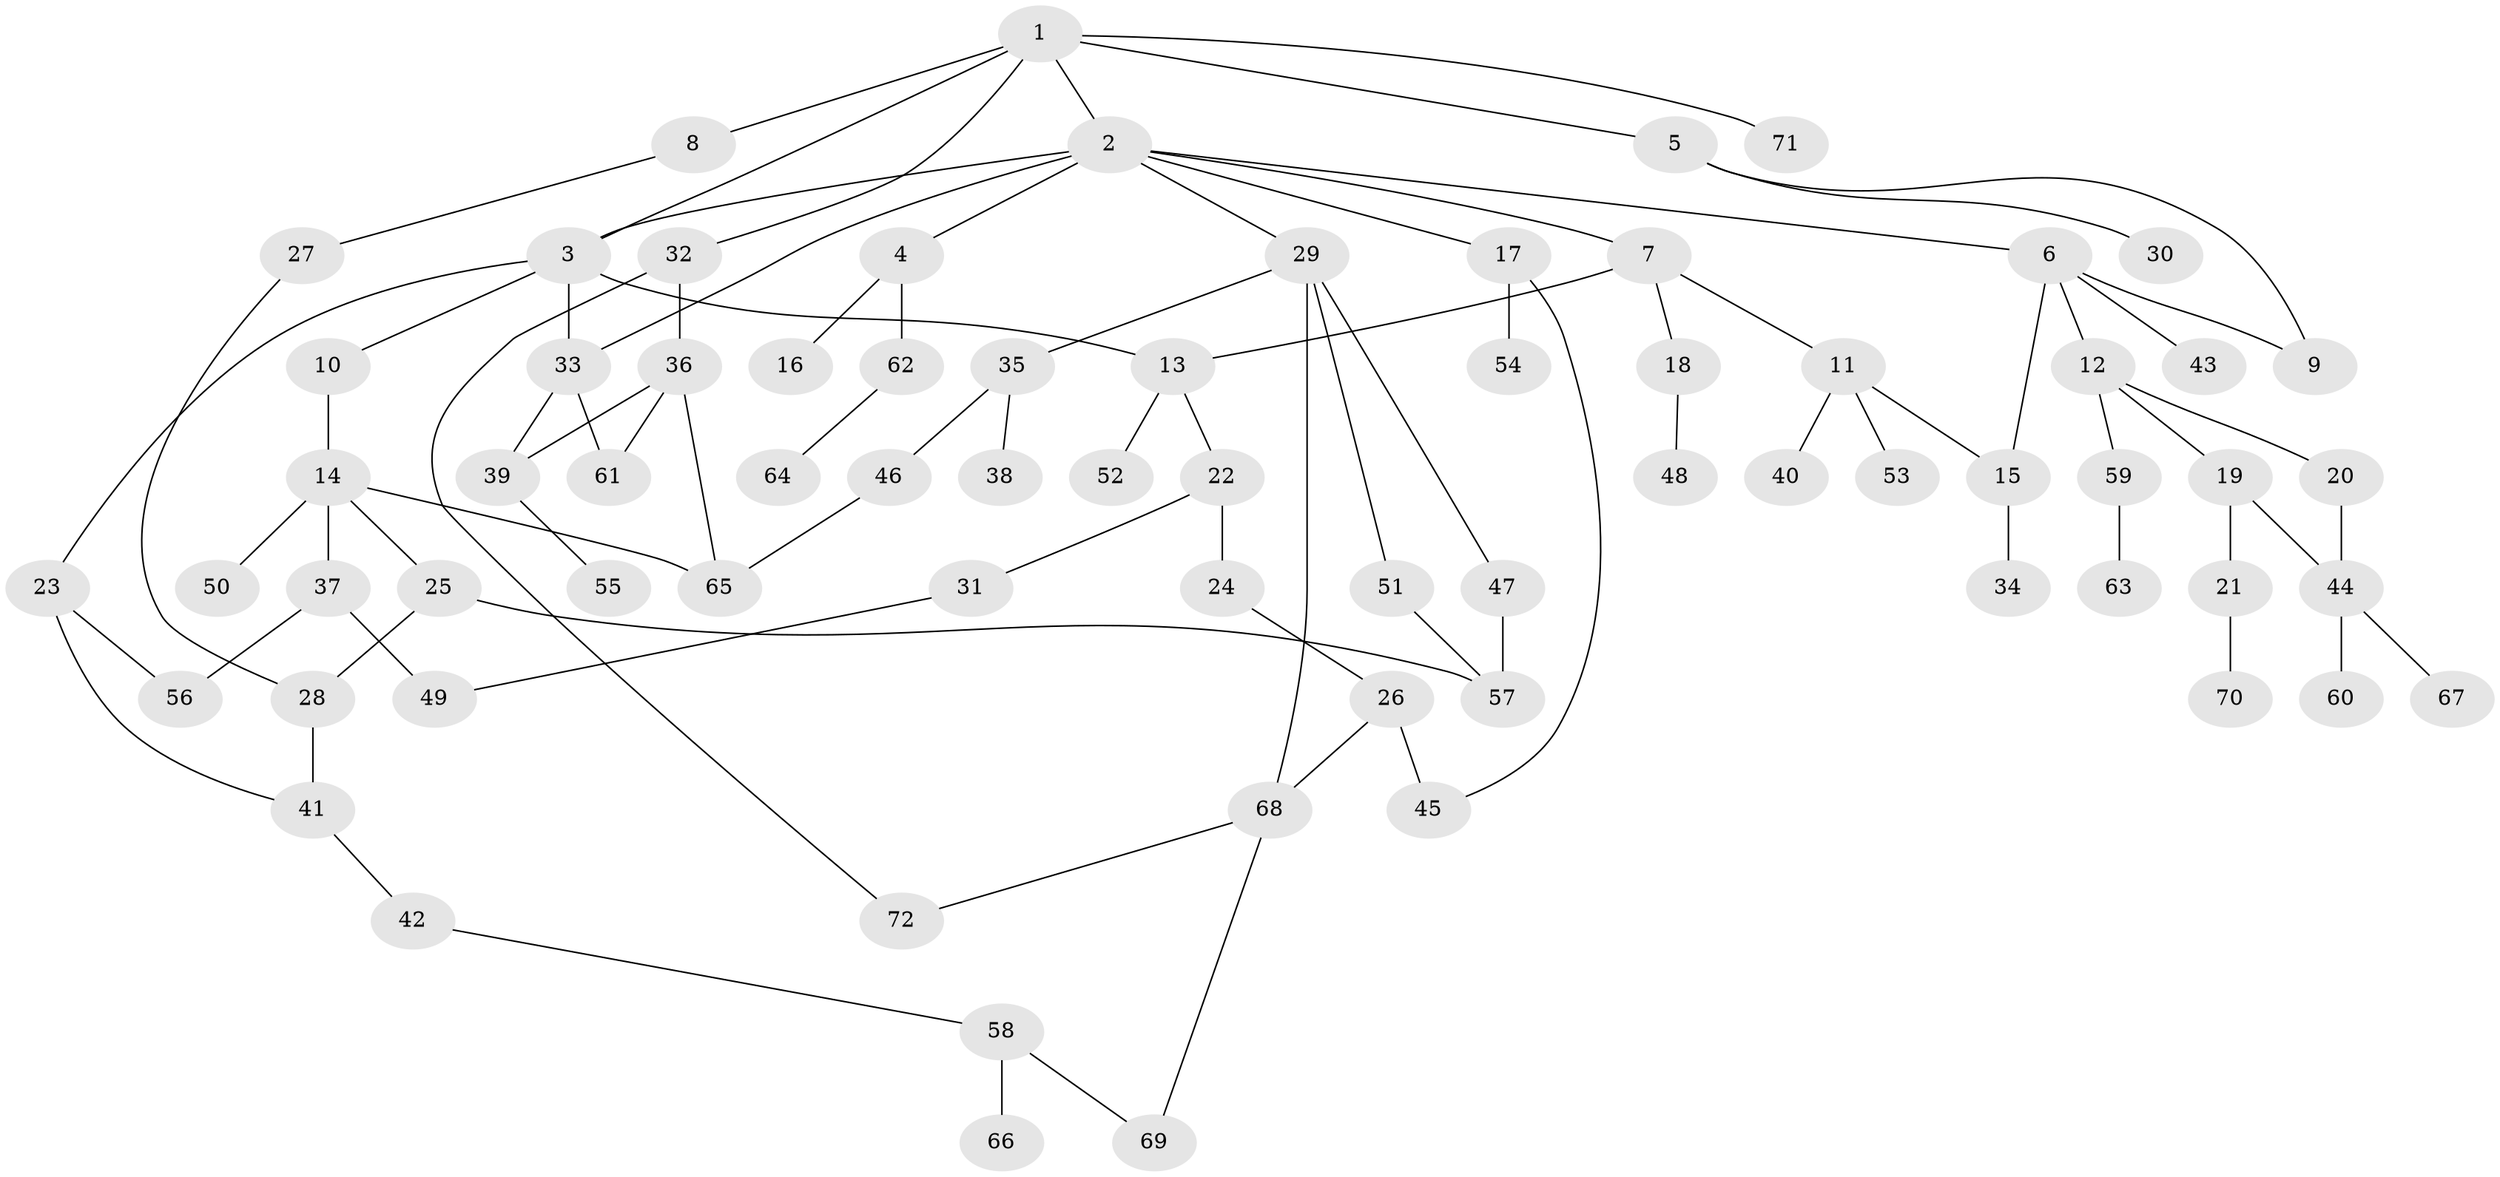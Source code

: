 // coarse degree distribution, {4: 0.16666666666666666, 10: 0.027777777777777776, 2: 0.2222222222222222, 3: 0.2777777777777778, 6: 0.027777777777777776, 1: 0.25, 5: 0.027777777777777776}
// Generated by graph-tools (version 1.1) at 2025/49/03/04/25 22:49:11]
// undirected, 72 vertices, 91 edges
graph export_dot {
  node [color=gray90,style=filled];
  1;
  2;
  3;
  4;
  5;
  6;
  7;
  8;
  9;
  10;
  11;
  12;
  13;
  14;
  15;
  16;
  17;
  18;
  19;
  20;
  21;
  22;
  23;
  24;
  25;
  26;
  27;
  28;
  29;
  30;
  31;
  32;
  33;
  34;
  35;
  36;
  37;
  38;
  39;
  40;
  41;
  42;
  43;
  44;
  45;
  46;
  47;
  48;
  49;
  50;
  51;
  52;
  53;
  54;
  55;
  56;
  57;
  58;
  59;
  60;
  61;
  62;
  63;
  64;
  65;
  66;
  67;
  68;
  69;
  70;
  71;
  72;
  1 -- 2;
  1 -- 5;
  1 -- 8;
  1 -- 32;
  1 -- 71;
  1 -- 3;
  2 -- 3;
  2 -- 4;
  2 -- 6;
  2 -- 7;
  2 -- 17;
  2 -- 29;
  2 -- 33;
  3 -- 10;
  3 -- 23;
  3 -- 13;
  3 -- 33;
  4 -- 16;
  4 -- 62;
  5 -- 30;
  5 -- 9;
  6 -- 9;
  6 -- 12;
  6 -- 43;
  6 -- 15;
  7 -- 11;
  7 -- 13;
  7 -- 18;
  8 -- 27;
  10 -- 14;
  11 -- 15;
  11 -- 40;
  11 -- 53;
  12 -- 19;
  12 -- 20;
  12 -- 59;
  13 -- 22;
  13 -- 52;
  14 -- 25;
  14 -- 37;
  14 -- 50;
  14 -- 65;
  15 -- 34;
  17 -- 45;
  17 -- 54;
  18 -- 48;
  19 -- 21;
  19 -- 44;
  20 -- 44;
  21 -- 70;
  22 -- 24;
  22 -- 31;
  23 -- 56;
  23 -- 41;
  24 -- 26;
  25 -- 28;
  25 -- 57;
  26 -- 68;
  26 -- 45;
  27 -- 28;
  28 -- 41;
  29 -- 35;
  29 -- 47;
  29 -- 51;
  29 -- 68;
  31 -- 49;
  32 -- 36;
  32 -- 72;
  33 -- 39;
  33 -- 61;
  35 -- 38;
  35 -- 46;
  36 -- 39;
  36 -- 61;
  36 -- 65;
  37 -- 49;
  37 -- 56;
  39 -- 55;
  41 -- 42;
  42 -- 58;
  44 -- 60;
  44 -- 67;
  46 -- 65;
  47 -- 57;
  51 -- 57;
  58 -- 66;
  58 -- 69;
  59 -- 63;
  62 -- 64;
  68 -- 72;
  68 -- 69;
}
